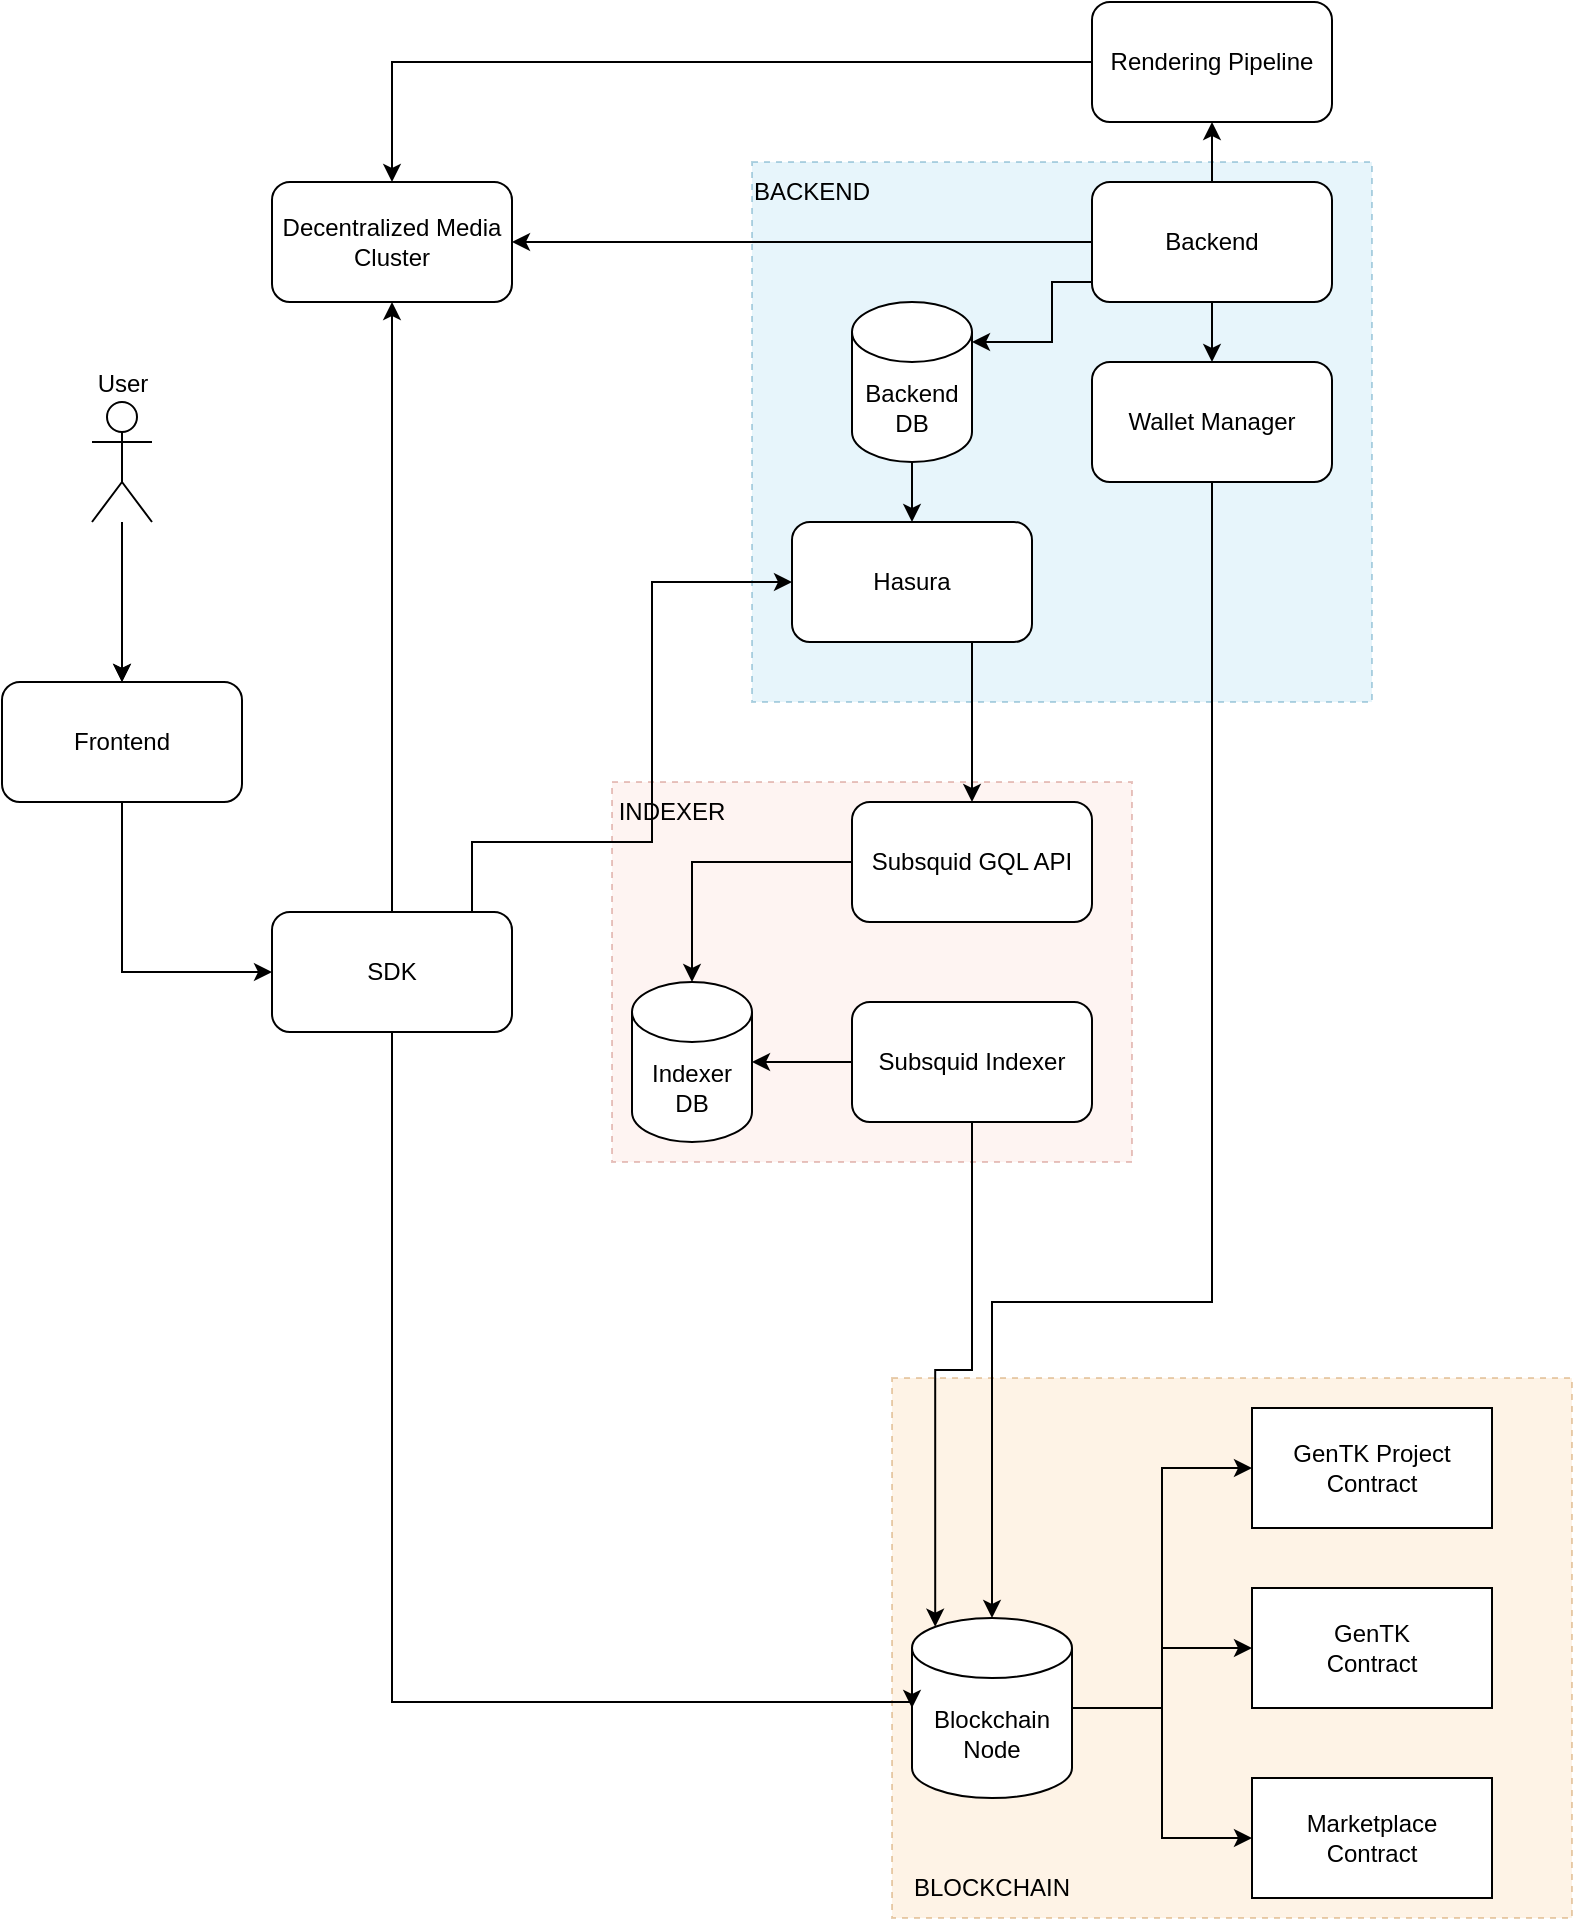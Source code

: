 <mxfile version="21.2.9" type="github">
  <diagram name="Page-1" id="FxzDl5uQDICf_RJ_A0GS">
    <mxGraphModel dx="1212" dy="1897" grid="1" gridSize="10" guides="1" tooltips="1" connect="1" arrows="1" fold="1" page="1" pageScale="1" pageWidth="850" pageHeight="1100" math="0" shadow="0">
      <root>
        <mxCell id="0" />
        <mxCell id="1" parent="0" />
        <mxCell id="3WX5Ky1V8KZvB5f5jQD--1" value="" style="rounded=0;whiteSpace=wrap;html=1;fillColor=#fad7ac;dashed=1;strokeColor=#b46504;opacity=30;" parent="1" vertex="1">
          <mxGeometry x="470" y="588" width="340" height="270" as="geometry" />
        </mxCell>
        <mxCell id="3WX5Ky1V8KZvB5f5jQD--3" value="" style="rounded=0;whiteSpace=wrap;html=1;fillColor=#fad9d5;dashed=1;opacity=30;strokeColor=#ae4132;" parent="1" vertex="1">
          <mxGeometry x="330" y="290" width="260" height="190" as="geometry" />
        </mxCell>
        <mxCell id="3WX5Ky1V8KZvB5f5jQD--5" value="" style="rounded=0;whiteSpace=wrap;html=1;fillColor=#b1ddf0;dashed=1;strokeColor=#10739e;gradientColor=none;opacity=30;" parent="1" vertex="1">
          <mxGeometry x="400" y="-20" width="310" height="270" as="geometry" />
        </mxCell>
        <mxCell id="XMAuhNb6xYi7CD3-e7pC-18" style="edgeStyle=orthogonalEdgeStyle;rounded=0;orthogonalLoop=1;jettySize=auto;html=1;" parent="1" source="IE7IYtCHhmLEJmDr0-Ie-1" target="IE7IYtCHhmLEJmDr0-Ie-2" edge="1">
          <mxGeometry relative="1" as="geometry" />
        </mxCell>
        <mxCell id="XMAuhNb6xYi7CD3-e7pC-19" style="edgeStyle=orthogonalEdgeStyle;rounded=0;orthogonalLoop=1;jettySize=auto;html=1;entryX=0.145;entryY=0;entryDx=0;entryDy=4.35;entryPerimeter=0;" parent="1" source="IE7IYtCHhmLEJmDr0-Ie-1" target="IE7IYtCHhmLEJmDr0-Ie-10" edge="1">
          <mxGeometry relative="1" as="geometry" />
        </mxCell>
        <mxCell id="IE7IYtCHhmLEJmDr0-Ie-1" value="Subsquid Indexer" style="rounded=1;whiteSpace=wrap;html=1;" parent="1" vertex="1">
          <mxGeometry x="450" y="400" width="120" height="60" as="geometry" />
        </mxCell>
        <mxCell id="IE7IYtCHhmLEJmDr0-Ie-2" value="Indexer DB" style="shape=cylinder3;whiteSpace=wrap;html=1;boundedLbl=1;backgroundOutline=1;size=15;" parent="1" vertex="1">
          <mxGeometry x="340" y="390" width="60" height="80" as="geometry" />
        </mxCell>
        <mxCell id="XMAuhNb6xYi7CD3-e7pC-20" style="edgeStyle=orthogonalEdgeStyle;rounded=0;orthogonalLoop=1;jettySize=auto;html=1;entryX=0.5;entryY=0;entryDx=0;entryDy=0;entryPerimeter=0;" parent="1" source="IE7IYtCHhmLEJmDr0-Ie-4" target="IE7IYtCHhmLEJmDr0-Ie-2" edge="1">
          <mxGeometry relative="1" as="geometry" />
        </mxCell>
        <mxCell id="IE7IYtCHhmLEJmDr0-Ie-4" value="Subsquid GQL API" style="rounded=1;whiteSpace=wrap;html=1;" parent="1" vertex="1">
          <mxGeometry x="450" y="300" width="120" height="60" as="geometry" />
        </mxCell>
        <mxCell id="IE7IYtCHhmLEJmDr0-Ie-8" value="GenTK Project&lt;br&gt;Contract" style="rounded=0;whiteSpace=wrap;html=1;" parent="1" vertex="1">
          <mxGeometry x="650" y="603" width="120" height="60" as="geometry" />
        </mxCell>
        <mxCell id="IE7IYtCHhmLEJmDr0-Ie-14" style="edgeStyle=orthogonalEdgeStyle;rounded=0;orthogonalLoop=1;jettySize=auto;html=1;entryX=0;entryY=0.5;entryDx=0;entryDy=0;" parent="1" source="IE7IYtCHhmLEJmDr0-Ie-10" target="IE7IYtCHhmLEJmDr0-Ie-8" edge="1">
          <mxGeometry relative="1" as="geometry" />
        </mxCell>
        <mxCell id="IE7IYtCHhmLEJmDr0-Ie-15" style="edgeStyle=orthogonalEdgeStyle;rounded=0;orthogonalLoop=1;jettySize=auto;html=1;entryX=0;entryY=0.5;entryDx=0;entryDy=0;" parent="1" source="IE7IYtCHhmLEJmDr0-Ie-10" target="IE7IYtCHhmLEJmDr0-Ie-11" edge="1">
          <mxGeometry relative="1" as="geometry" />
        </mxCell>
        <mxCell id="IE7IYtCHhmLEJmDr0-Ie-16" style="edgeStyle=orthogonalEdgeStyle;rounded=0;orthogonalLoop=1;jettySize=auto;html=1;entryX=0;entryY=0.5;entryDx=0;entryDy=0;" parent="1" source="IE7IYtCHhmLEJmDr0-Ie-10" target="IE7IYtCHhmLEJmDr0-Ie-12" edge="1">
          <mxGeometry relative="1" as="geometry" />
        </mxCell>
        <mxCell id="IE7IYtCHhmLEJmDr0-Ie-10" value="Blockchain Node" style="shape=cylinder3;whiteSpace=wrap;html=1;boundedLbl=1;backgroundOutline=1;size=15;" parent="1" vertex="1">
          <mxGeometry x="480" y="708" width="80" height="90" as="geometry" />
        </mxCell>
        <mxCell id="IE7IYtCHhmLEJmDr0-Ie-11" value="GenTK&lt;br&gt;Contract" style="rounded=0;whiteSpace=wrap;html=1;" parent="1" vertex="1">
          <mxGeometry x="650" y="693" width="120" height="60" as="geometry" />
        </mxCell>
        <mxCell id="IE7IYtCHhmLEJmDr0-Ie-12" value="Marketplace&lt;br&gt;Contract" style="rounded=0;whiteSpace=wrap;html=1;" parent="1" vertex="1">
          <mxGeometry x="650" y="788" width="120" height="60" as="geometry" />
        </mxCell>
        <mxCell id="IE7IYtCHhmLEJmDr0-Ie-24" value="" style="edgeStyle=orthogonalEdgeStyle;rounded=0;orthogonalLoop=1;jettySize=auto;html=1;" parent="1" source="IE7IYtCHhmLEJmDr0-Ie-17" target="IE7IYtCHhmLEJmDr0-Ie-23" edge="1">
          <mxGeometry relative="1" as="geometry" />
        </mxCell>
        <mxCell id="XMAuhNb6xYi7CD3-e7pC-5" style="edgeStyle=orthogonalEdgeStyle;rounded=0;orthogonalLoop=1;jettySize=auto;html=1;" parent="1" source="IE7IYtCHhmLEJmDr0-Ie-17" target="XMAuhNb6xYi7CD3-e7pC-3" edge="1">
          <mxGeometry relative="1" as="geometry">
            <Array as="points">
              <mxPoint x="260" y="320" />
              <mxPoint x="350" y="320" />
            </Array>
          </mxGeometry>
        </mxCell>
        <mxCell id="XMAuhNb6xYi7CD3-e7pC-16" style="edgeStyle=orthogonalEdgeStyle;rounded=0;orthogonalLoop=1;jettySize=auto;html=1;entryX=0;entryY=0.5;entryDx=0;entryDy=0;entryPerimeter=0;" parent="1" source="IE7IYtCHhmLEJmDr0-Ie-17" target="IE7IYtCHhmLEJmDr0-Ie-10" edge="1">
          <mxGeometry relative="1" as="geometry">
            <Array as="points">
              <mxPoint x="220" y="750" />
              <mxPoint x="480" y="750" />
            </Array>
          </mxGeometry>
        </mxCell>
        <mxCell id="IE7IYtCHhmLEJmDr0-Ie-17" value="SDK" style="rounded=1;whiteSpace=wrap;html=1;" parent="1" vertex="1">
          <mxGeometry x="160" y="355" width="120" height="60" as="geometry" />
        </mxCell>
        <mxCell id="IE7IYtCHhmLEJmDr0-Ie-20" value="" style="edgeStyle=orthogonalEdgeStyle;rounded=0;orthogonalLoop=1;jettySize=auto;html=1;" parent="1" source="IE7IYtCHhmLEJmDr0-Ie-18" target="IE7IYtCHhmLEJmDr0-Ie-19" edge="1">
          <mxGeometry relative="1" as="geometry" />
        </mxCell>
        <mxCell id="IE7IYtCHhmLEJmDr0-Ie-22" value="" style="edgeStyle=orthogonalEdgeStyle;rounded=0;orthogonalLoop=1;jettySize=auto;html=1;" parent="1" source="IE7IYtCHhmLEJmDr0-Ie-18" target="IE7IYtCHhmLEJmDr0-Ie-21" edge="1">
          <mxGeometry relative="1" as="geometry" />
        </mxCell>
        <mxCell id="IE7IYtCHhmLEJmDr0-Ie-29" style="edgeStyle=orthogonalEdgeStyle;rounded=0;orthogonalLoop=1;jettySize=auto;html=1;" parent="1" source="IE7IYtCHhmLEJmDr0-Ie-18" target="IE7IYtCHhmLEJmDr0-Ie-23" edge="1">
          <mxGeometry relative="1" as="geometry" />
        </mxCell>
        <mxCell id="XMAuhNb6xYi7CD3-e7pC-10" style="edgeStyle=orthogonalEdgeStyle;rounded=0;orthogonalLoop=1;jettySize=auto;html=1;" parent="1" source="IE7IYtCHhmLEJmDr0-Ie-18" target="XMAuhNb6xYi7CD3-e7pC-1" edge="1">
          <mxGeometry relative="1" as="geometry">
            <Array as="points">
              <mxPoint x="550" y="40" />
              <mxPoint x="550" y="70" />
            </Array>
          </mxGeometry>
        </mxCell>
        <mxCell id="IE7IYtCHhmLEJmDr0-Ie-18" value="Backend" style="rounded=1;whiteSpace=wrap;html=1;" parent="1" vertex="1">
          <mxGeometry x="570" y="-10" width="120" height="60" as="geometry" />
        </mxCell>
        <mxCell id="IE7IYtCHhmLEJmDr0-Ie-28" style="edgeStyle=orthogonalEdgeStyle;rounded=0;orthogonalLoop=1;jettySize=auto;html=1;exitX=0.5;exitY=1;exitDx=0;exitDy=0;" parent="1" source="IE7IYtCHhmLEJmDr0-Ie-19" target="IE7IYtCHhmLEJmDr0-Ie-10" edge="1">
          <mxGeometry relative="1" as="geometry">
            <Array as="points">
              <mxPoint x="630" y="550" />
              <mxPoint x="520" y="550" />
            </Array>
          </mxGeometry>
        </mxCell>
        <mxCell id="IE7IYtCHhmLEJmDr0-Ie-19" value="Wallet Manager" style="rounded=1;whiteSpace=wrap;html=1;" parent="1" vertex="1">
          <mxGeometry x="570" y="80" width="120" height="60" as="geometry" />
        </mxCell>
        <mxCell id="XMAuhNb6xYi7CD3-e7pC-9" style="edgeStyle=orthogonalEdgeStyle;rounded=0;orthogonalLoop=1;jettySize=auto;html=1;" parent="1" source="IE7IYtCHhmLEJmDr0-Ie-21" target="IE7IYtCHhmLEJmDr0-Ie-23" edge="1">
          <mxGeometry relative="1" as="geometry" />
        </mxCell>
        <mxCell id="IE7IYtCHhmLEJmDr0-Ie-21" value="Rendering Pipeline" style="rounded=1;whiteSpace=wrap;html=1;" parent="1" vertex="1">
          <mxGeometry x="570" y="-100" width="120" height="60" as="geometry" />
        </mxCell>
        <mxCell id="IE7IYtCHhmLEJmDr0-Ie-23" value="Decentralized Media Cluster" style="rounded=1;whiteSpace=wrap;html=1;" parent="1" vertex="1">
          <mxGeometry x="160" y="-10" width="120" height="60" as="geometry" />
        </mxCell>
        <mxCell id="U5DexjX_mR_SLP6Fkgay-2" style="edgeStyle=orthogonalEdgeStyle;rounded=0;orthogonalLoop=1;jettySize=auto;html=1;entryX=0.5;entryY=0;entryDx=0;entryDy=0;" edge="1" parent="1" source="IE7IYtCHhmLEJmDr0-Ie-33" target="U5DexjX_mR_SLP6Fkgay-1">
          <mxGeometry relative="1" as="geometry" />
        </mxCell>
        <mxCell id="U5DexjX_mR_SLP6Fkgay-4" value="" style="edgeStyle=orthogonalEdgeStyle;rounded=0;orthogonalLoop=1;jettySize=auto;html=1;" edge="1" parent="1" source="IE7IYtCHhmLEJmDr0-Ie-33" target="U5DexjX_mR_SLP6Fkgay-1">
          <mxGeometry relative="1" as="geometry" />
        </mxCell>
        <mxCell id="IE7IYtCHhmLEJmDr0-Ie-33" value="User" style="shape=umlActor;verticalLabelPosition=top;verticalAlign=bottom;html=1;outlineConnect=0;labelPosition=center;align=center;" parent="1" vertex="1">
          <mxGeometry x="70" y="100" width="30" height="60" as="geometry" />
        </mxCell>
        <mxCell id="XMAuhNb6xYi7CD3-e7pC-7" style="edgeStyle=orthogonalEdgeStyle;rounded=0;orthogonalLoop=1;jettySize=auto;html=1;" parent="1" source="XMAuhNb6xYi7CD3-e7pC-1" target="XMAuhNb6xYi7CD3-e7pC-3" edge="1">
          <mxGeometry relative="1" as="geometry" />
        </mxCell>
        <mxCell id="XMAuhNb6xYi7CD3-e7pC-1" value="Backend DB" style="shape=cylinder3;whiteSpace=wrap;html=1;boundedLbl=1;backgroundOutline=1;size=15;" parent="1" vertex="1">
          <mxGeometry x="450" y="50" width="60" height="80" as="geometry" />
        </mxCell>
        <mxCell id="XMAuhNb6xYi7CD3-e7pC-17" style="edgeStyle=orthogonalEdgeStyle;rounded=0;orthogonalLoop=1;jettySize=auto;html=1;entryX=0.5;entryY=0;entryDx=0;entryDy=0;" parent="1" source="XMAuhNb6xYi7CD3-e7pC-3" target="IE7IYtCHhmLEJmDr0-Ie-4" edge="1">
          <mxGeometry relative="1" as="geometry">
            <Array as="points">
              <mxPoint x="510" y="180" />
            </Array>
          </mxGeometry>
        </mxCell>
        <mxCell id="XMAuhNb6xYi7CD3-e7pC-3" value="Hasura" style="rounded=1;whiteSpace=wrap;html=1;" parent="1" vertex="1">
          <mxGeometry x="420" y="160" width="120" height="60" as="geometry" />
        </mxCell>
        <mxCell id="3WX5Ky1V8KZvB5f5jQD--2" value="BLOCKCHAIN" style="text;html=1;strokeColor=none;fillColor=none;align=center;verticalAlign=middle;whiteSpace=wrap;rounded=0;" parent="1" vertex="1">
          <mxGeometry x="490" y="828" width="60" height="30" as="geometry" />
        </mxCell>
        <mxCell id="3WX5Ky1V8KZvB5f5jQD--4" value="INDEXER" style="text;html=1;strokeColor=none;fillColor=none;align=center;verticalAlign=middle;whiteSpace=wrap;rounded=0;" parent="1" vertex="1">
          <mxGeometry x="330" y="290" width="60" height="30" as="geometry" />
        </mxCell>
        <mxCell id="3WX5Ky1V8KZvB5f5jQD--6" value="BACKEND" style="text;html=1;strokeColor=none;fillColor=none;align=center;verticalAlign=middle;whiteSpace=wrap;rounded=0;" parent="1" vertex="1">
          <mxGeometry x="400" y="-20" width="60" height="30" as="geometry" />
        </mxCell>
        <mxCell id="U5DexjX_mR_SLP6Fkgay-3" style="edgeStyle=orthogonalEdgeStyle;rounded=0;orthogonalLoop=1;jettySize=auto;html=1;entryX=0;entryY=0.5;entryDx=0;entryDy=0;exitX=0.5;exitY=1;exitDx=0;exitDy=0;" edge="1" parent="1" source="U5DexjX_mR_SLP6Fkgay-1" target="IE7IYtCHhmLEJmDr0-Ie-17">
          <mxGeometry relative="1" as="geometry" />
        </mxCell>
        <mxCell id="U5DexjX_mR_SLP6Fkgay-1" value="Frontend" style="rounded=1;whiteSpace=wrap;html=1;" vertex="1" parent="1">
          <mxGeometry x="25" y="240" width="120" height="60" as="geometry" />
        </mxCell>
      </root>
    </mxGraphModel>
  </diagram>
</mxfile>

